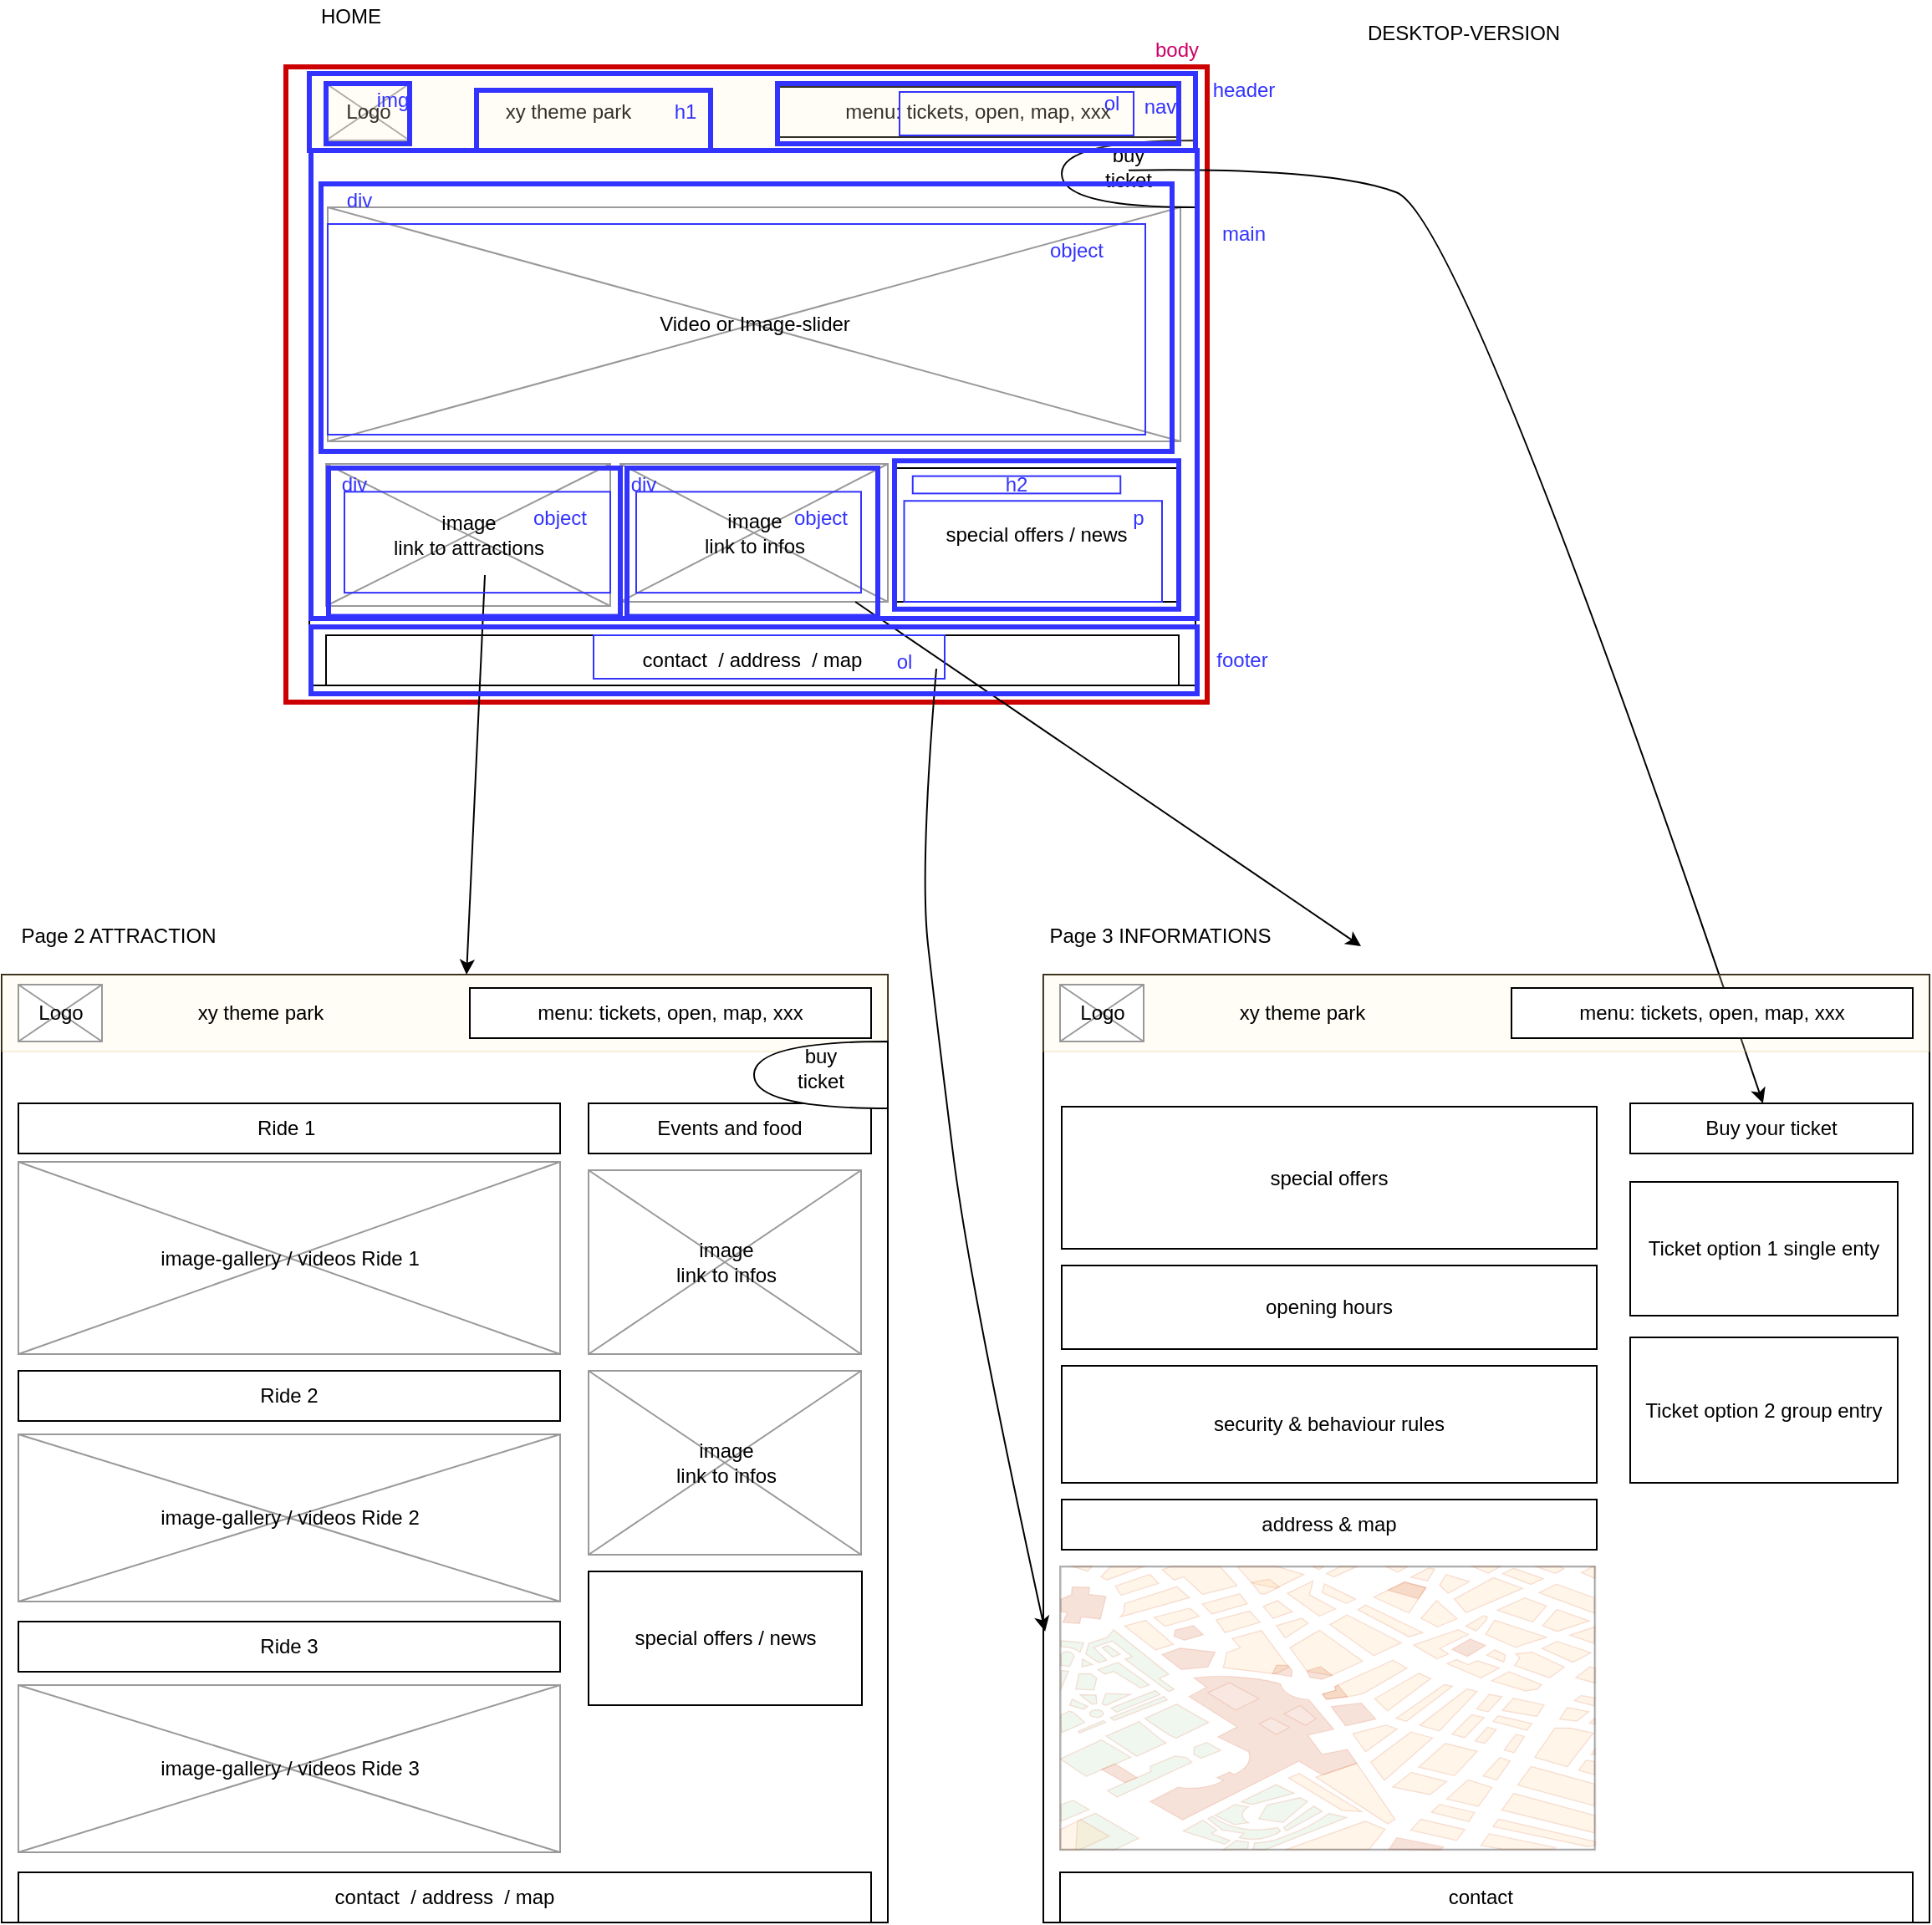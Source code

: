 <mxfile version="14.6.13" type="device"><diagram id="Tz94heCCpqs6r6Kg0a_S" name="Page-1"><mxGraphModel dx="1266" dy="749" grid="1" gridSize="10" guides="1" tooltips="1" connect="1" arrows="1" fold="1" page="1" pageScale="1" pageWidth="1654" pageHeight="1169" math="0" shadow="0"><root><mxCell id="0"/><mxCell id="1" parent="0"/><mxCell id="BLdocjzxZRWM2rZKhj_b-11" value="" style="rounded=0;whiteSpace=wrap;html=1;strokeWidth=3;fillColor=none;strokeColor=#CC0000;" parent="1" vertex="1"><mxGeometry x="186" y="40" width="551" height="380" as="geometry"/></mxCell><mxCell id="B6GSU3dyEdFZcRYnS-DD-18" value="" style="rounded=0;whiteSpace=wrap;html=1;verticalAlign=middle;" parent="1" vertex="1"><mxGeometry x="639" y="583" width="530" height="567" as="geometry"/></mxCell><mxCell id="B6GSU3dyEdFZcRYnS-DD-4" value="" style="rounded=0;whiteSpace=wrap;html=1;verticalAlign=middle;" parent="1" vertex="1"><mxGeometry x="16" y="583" width="530" height="567" as="geometry"/></mxCell><mxCell id="b5tYH_EXLa9vp5NdrSGa-59" value="" style="rounded=0;whiteSpace=wrap;html=1;labelBackgroundColor=none;opacity=20;fillColor=#fff2cc;strokeColor=#d6b656;" parent="1" vertex="1"><mxGeometry x="200" y="44" width="530" height="46" as="geometry"/></mxCell><mxCell id="b5tYH_EXLa9vp5NdrSGa-64" value="" style="rounded=0;whiteSpace=wrap;html=1;labelBackgroundColor=none;opacity=20;fillColor=#ffe6cc;strokeColor=#d79b00;" parent="1" vertex="1"><mxGeometry x="480" y="90" width="220" height="270" as="geometry"/></mxCell><mxCell id="b5tYH_EXLa9vp5NdrSGa-3" value="" style="rounded=0;whiteSpace=wrap;html=1;verticalAlign=middle;" parent="1" vertex="1"><mxGeometry x="200" y="44" width="530" height="366" as="geometry"/></mxCell><mxCell id="b5tYH_EXLa9vp5NdrSGa-8" value="HOME" style="text;html=1;strokeColor=none;fillColor=none;align=center;verticalAlign=middle;whiteSpace=wrap;rounded=0;" parent="1" vertex="1"><mxGeometry x="190" width="70" height="20" as="geometry"/></mxCell><mxCell id="b5tYH_EXLa9vp5NdrSGa-10" value="Page 2 ATTRACTION" style="text;html=1;strokeColor=none;fillColor=none;align=center;verticalAlign=middle;whiteSpace=wrap;rounded=0;" parent="1" vertex="1"><mxGeometry x="16" y="550" width="140" height="20" as="geometry"/></mxCell><mxCell id="b5tYH_EXLa9vp5NdrSGa-12" value="Video or Image-slider" style="verticalLabelPosition=middle;shadow=0;dashed=0;align=center;html=1;verticalAlign=middle;strokeWidth=1;shape=mxgraph.mockup.graphics.simpleIcon;strokeColor=#999999;fillColor=#ffffff;labelPosition=center;" parent="1" vertex="1"><mxGeometry x="211" y="124" width="510" height="140" as="geometry"/></mxCell><mxCell id="b5tYH_EXLa9vp5NdrSGa-16" value="image&lt;br&gt;link to attractions" style="verticalLabelPosition=middle;shadow=0;dashed=0;align=center;html=1;verticalAlign=middle;strokeWidth=1;shape=mxgraph.mockup.graphics.simpleIcon;strokeColor=#999999;fillColor=#ffffff;labelPosition=center;" parent="1" vertex="1"><mxGeometry x="210" y="277.5" width="170" height="85" as="geometry"/></mxCell><mxCell id="b5tYH_EXLa9vp5NdrSGa-21" value="image&lt;br&gt;link to infos" style="verticalLabelPosition=middle;shadow=0;dashed=0;align=center;html=1;verticalAlign=middle;strokeWidth=1;shape=mxgraph.mockup.graphics.simpleIcon;strokeColor=#999999;fillColor=#ffffff;labelPosition=center;" parent="1" vertex="1"><mxGeometry x="386" y="277.5" width="160" height="82.5" as="geometry"/></mxCell><mxCell id="b5tYH_EXLa9vp5NdrSGa-15" value="&lt;div&gt;Logo&lt;/div&gt;" style="verticalLabelPosition=middle;shadow=0;dashed=0;align=center;html=1;verticalAlign=middle;strokeWidth=1;shape=mxgraph.mockup.graphics.simpleIcon;strokeColor=#999999;fillColor=#ffffff;labelPosition=center;" parent="1" vertex="1"><mxGeometry x="210" y="50" width="50" height="34" as="geometry"/></mxCell><mxCell id="b5tYH_EXLa9vp5NdrSGa-29" value="" style="shape=or;whiteSpace=wrap;html=1;gradientColor=none;rotation=-180;" parent="1" vertex="1"><mxGeometry x="650" y="84" width="80" height="40" as="geometry"/></mxCell><mxCell id="b5tYH_EXLa9vp5NdrSGa-30" value="xy theme park" style="text;html=1;strokeColor=none;fillColor=none;align=center;verticalAlign=middle;whiteSpace=wrap;rounded=0;" parent="1" vertex="1"><mxGeometry x="305" y="57" width="100" height="20" as="geometry"/></mxCell><mxCell id="b5tYH_EXLa9vp5NdrSGa-32" value="special offers / news" style="rounded=0;whiteSpace=wrap;html=1;gradientColor=none;" parent="1" vertex="1"><mxGeometry x="550" y="280" width="170" height="80" as="geometry"/></mxCell><mxCell id="b5tYH_EXLa9vp5NdrSGa-33" value="contact &amp;nbsp;/ address &amp;nbsp;/ map" style="rounded=0;whiteSpace=wrap;html=1;gradientColor=none;" parent="1" vertex="1"><mxGeometry x="210" y="380" width="510" height="30" as="geometry"/></mxCell><mxCell id="b5tYH_EXLa9vp5NdrSGa-38" value="image-gallery / videos Ride 1" style="verticalLabelPosition=middle;shadow=0;dashed=0;align=center;html=1;verticalAlign=middle;strokeWidth=1;shape=mxgraph.mockup.graphics.simpleIcon;strokeColor=#999999;fillColor=#ffffff;labelPosition=center;" parent="1" vertex="1"><mxGeometry x="26" y="695" width="324" height="115" as="geometry"/></mxCell><mxCell id="b5tYH_EXLa9vp5NdrSGa-45" value="Ride 1&amp;nbsp;" style="rounded=0;whiteSpace=wrap;html=1;gradientColor=none;" parent="1" vertex="1"><mxGeometry x="26" y="660" width="324" height="30" as="geometry"/></mxCell><mxCell id="b5tYH_EXLa9vp5NdrSGa-57" value="special offers" style="rounded=0;whiteSpace=wrap;html=1;gradientColor=none;" parent="1" vertex="1"><mxGeometry x="650" y="662" width="320" height="85" as="geometry"/></mxCell><mxCell id="b5tYH_EXLa9vp5NdrSGa-72" value="buy ticket" style="text;html=1;strokeColor=none;fillColor=none;align=center;verticalAlign=middle;whiteSpace=wrap;rounded=0;labelBackgroundColor=none;opacity=20;" parent="1" vertex="1"><mxGeometry x="670" y="90" width="40" height="20" as="geometry"/></mxCell><mxCell id="b5tYH_EXLa9vp5NdrSGa-75" value="image-gallery / videos Ride 2" style="verticalLabelPosition=middle;shadow=0;dashed=0;align=center;html=1;verticalAlign=middle;strokeWidth=1;shape=mxgraph.mockup.graphics.simpleIcon;strokeColor=#999999;fillColor=#ffffff;labelPosition=center;" parent="1" vertex="1"><mxGeometry x="26" y="858" width="324" height="100" as="geometry"/></mxCell><mxCell id="b5tYH_EXLa9vp5NdrSGa-76" value="Ride 2" style="rounded=0;whiteSpace=wrap;html=1;gradientColor=none;" parent="1" vertex="1"><mxGeometry x="26" y="820" width="324" height="30" as="geometry"/></mxCell><mxCell id="b5tYH_EXLa9vp5NdrSGa-77" value="image&lt;br&gt;link to infos" style="verticalLabelPosition=middle;shadow=0;dashed=0;align=center;html=1;verticalAlign=middle;strokeWidth=1;shape=mxgraph.mockup.graphics.simpleIcon;strokeColor=#999999;fillColor=#ffffff;labelPosition=center;" parent="1" vertex="1"><mxGeometry x="367" y="700" width="163" height="110" as="geometry"/></mxCell><mxCell id="b5tYH_EXLa9vp5NdrSGa-78" value="Events and food" style="rounded=0;whiteSpace=wrap;html=1;gradientColor=none;" parent="1" vertex="1"><mxGeometry x="367" y="660" width="169" height="30" as="geometry"/></mxCell><mxCell id="ioKyxTYpM8XxDTt9hKgP-1" value="" style="curved=1;endArrow=classic;html=1;strokeWidth=1;" parent="1" target="B6GSU3dyEdFZcRYnS-DD-25" edge="1"><mxGeometry width="50" height="50" relative="1" as="geometry"><mxPoint x="690" y="101.818" as="sourcePoint"/><mxPoint x="960" y="400" as="targetPoint"/><Array as="points"><mxPoint x="810" y="100"/><mxPoint x="890" y="130"/></Array></mxGeometry></mxCell><mxCell id="ioKyxTYpM8XxDTt9hKgP-4" value="" style="verticalLabelPosition=bottom;shadow=0;dashed=0;align=center;html=1;verticalAlign=top;strokeWidth=1;shape=mxgraph.mockup.misc.map;labelBackgroundColor=none;gradientColor=none;opacity=20;" parent="1" vertex="1"><mxGeometry x="649" y="937" width="321" height="170" as="geometry"/></mxCell><mxCell id="ioKyxTYpM8XxDTt9hKgP-6" value="" style="curved=1;endArrow=classic;html=1;strokeWidth=1;entryX=0.002;entryY=0.693;entryDx=0;entryDy=0;entryPerimeter=0;" parent="1" target="B6GSU3dyEdFZcRYnS-DD-18" edge="1"><mxGeometry width="50" height="50" relative="1" as="geometry"><mxPoint x="575" y="400" as="sourcePoint"/><mxPoint x="615" y="800" as="targetPoint"/><Array as="points"><mxPoint x="565" y="520"/><mxPoint x="575" y="610"/><mxPoint x="595" y="770"/></Array></mxGeometry></mxCell><mxCell id="ioKyxTYpM8XxDTt9hKgP-9" value="address &amp;amp; map" style="rounded=0;whiteSpace=wrap;html=1;gradientColor=none;" parent="1" vertex="1"><mxGeometry x="650" y="897" width="320" height="30" as="geometry"/></mxCell><mxCell id="ioKyxTYpM8XxDTt9hKgP-10" value="opening hours" style="rounded=0;whiteSpace=wrap;html=1;gradientColor=none;" parent="1" vertex="1"><mxGeometry x="650" y="757" width="320" height="50" as="geometry"/></mxCell><mxCell id="ioKyxTYpM8XxDTt9hKgP-11" value="Ticket option 1 single enty" style="rounded=0;whiteSpace=wrap;html=1;gradientColor=none;" parent="1" vertex="1"><mxGeometry x="990" y="707" width="160" height="80" as="geometry"/></mxCell><mxCell id="ioKyxTYpM8XxDTt9hKgP-12" value="Ticket option 2 group entry" style="rounded=0;whiteSpace=wrap;html=1;gradientColor=none;" parent="1" vertex="1"><mxGeometry x="990" y="800" width="160" height="87" as="geometry"/></mxCell><mxCell id="ioKyxTYpM8XxDTt9hKgP-13" value="security &amp;amp; behaviour rules" style="rounded=0;whiteSpace=wrap;html=1;gradientColor=none;" parent="1" vertex="1"><mxGeometry x="650" y="817" width="320" height="70" as="geometry"/></mxCell><mxCell id="B6GSU3dyEdFZcRYnS-DD-1" value="menu: tickets, open, map, xxx" style="rounded=0;whiteSpace=wrap;html=1;gradientColor=none;" parent="1" vertex="1"><mxGeometry x="480" y="52" width="240" height="30" as="geometry"/></mxCell><mxCell id="B6GSU3dyEdFZcRYnS-DD-2" value="" style="rounded=0;whiteSpace=wrap;html=1;labelBackgroundColor=none;opacity=20;fillColor=#fff2cc;strokeColor=#d6b656;" parent="1" vertex="1"><mxGeometry x="16" y="583" width="530" height="46" as="geometry"/></mxCell><mxCell id="B6GSU3dyEdFZcRYnS-DD-8" value="&lt;div&gt;Logo&lt;/div&gt;" style="verticalLabelPosition=middle;shadow=0;dashed=0;align=center;html=1;verticalAlign=middle;strokeWidth=1;shape=mxgraph.mockup.graphics.simpleIcon;strokeColor=#999999;fillColor=#ffffff;labelPosition=center;" parent="1" vertex="1"><mxGeometry x="26" y="589" width="50" height="34" as="geometry"/></mxCell><mxCell id="B6GSU3dyEdFZcRYnS-DD-9" value="" style="shape=or;whiteSpace=wrap;html=1;gradientColor=none;rotation=-180;" parent="1" vertex="1"><mxGeometry x="466" y="623" width="80" height="40" as="geometry"/></mxCell><mxCell id="B6GSU3dyEdFZcRYnS-DD-10" value="xy theme park" style="text;html=1;strokeColor=none;fillColor=none;align=center;verticalAlign=middle;whiteSpace=wrap;rounded=0;" parent="1" vertex="1"><mxGeometry x="121" y="596" width="100" height="20" as="geometry"/></mxCell><mxCell id="B6GSU3dyEdFZcRYnS-DD-11" value="special offers / news" style="rounded=0;whiteSpace=wrap;html=1;gradientColor=none;" parent="1" vertex="1"><mxGeometry x="367" y="940" width="163.5" height="80" as="geometry"/></mxCell><mxCell id="B6GSU3dyEdFZcRYnS-DD-12" value="contact &amp;nbsp;/ address &amp;nbsp;/ map" style="rounded=0;whiteSpace=wrap;html=1;gradientColor=none;" parent="1" vertex="1"><mxGeometry x="26" y="1120" width="510" height="30" as="geometry"/></mxCell><mxCell id="B6GSU3dyEdFZcRYnS-DD-13" value="buy ticket" style="text;html=1;strokeColor=none;fillColor=none;align=center;verticalAlign=middle;whiteSpace=wrap;rounded=0;labelBackgroundColor=none;opacity=20;" parent="1" vertex="1"><mxGeometry x="486" y="629" width="40" height="20" as="geometry"/></mxCell><mxCell id="B6GSU3dyEdFZcRYnS-DD-14" value="menu: tickets, open, map, xxx" style="rounded=0;whiteSpace=wrap;html=1;gradientColor=none;" parent="1" vertex="1"><mxGeometry x="296" y="591" width="240" height="30" as="geometry"/></mxCell><mxCell id="B6GSU3dyEdFZcRYnS-DD-15" value="image&lt;br&gt;link to infos" style="verticalLabelPosition=middle;shadow=0;dashed=0;align=center;html=1;verticalAlign=middle;strokeWidth=1;shape=mxgraph.mockup.graphics.simpleIcon;strokeColor=#999999;fillColor=#ffffff;labelPosition=center;" parent="1" vertex="1"><mxGeometry x="367" y="820" width="163" height="110" as="geometry"/></mxCell><mxCell id="B6GSU3dyEdFZcRYnS-DD-16" value="image-gallery / videos Ride 3" style="verticalLabelPosition=middle;shadow=0;dashed=0;align=center;html=1;verticalAlign=middle;strokeWidth=1;shape=mxgraph.mockup.graphics.simpleIcon;strokeColor=#999999;fillColor=#ffffff;labelPosition=center;" parent="1" vertex="1"><mxGeometry x="26" y="1008" width="324" height="100" as="geometry"/></mxCell><mxCell id="B6GSU3dyEdFZcRYnS-DD-17" value="Ride 3" style="rounded=0;whiteSpace=wrap;html=1;gradientColor=none;" parent="1" vertex="1"><mxGeometry x="26" y="970" width="324" height="30" as="geometry"/></mxCell><mxCell id="B6GSU3dyEdFZcRYnS-DD-19" value="Page 3 INFORMATIONS" style="text;html=1;strokeColor=none;fillColor=none;align=center;verticalAlign=middle;whiteSpace=wrap;rounded=0;" parent="1" vertex="1"><mxGeometry x="639" y="550" width="140" height="20" as="geometry"/></mxCell><mxCell id="B6GSU3dyEdFZcRYnS-DD-25" value="Buy your ticket" style="rounded=0;whiteSpace=wrap;html=1;gradientColor=none;" parent="1" vertex="1"><mxGeometry x="990" y="660" width="169" height="30" as="geometry"/></mxCell><mxCell id="B6GSU3dyEdFZcRYnS-DD-26" value="" style="rounded=0;whiteSpace=wrap;html=1;labelBackgroundColor=none;opacity=20;fillColor=#fff2cc;strokeColor=#d6b656;" parent="1" vertex="1"><mxGeometry x="639" y="583" width="530" height="46" as="geometry"/></mxCell><mxCell id="B6GSU3dyEdFZcRYnS-DD-27" value="&lt;div&gt;Logo&lt;/div&gt;" style="verticalLabelPosition=middle;shadow=0;dashed=0;align=center;html=1;verticalAlign=middle;strokeWidth=1;shape=mxgraph.mockup.graphics.simpleIcon;strokeColor=#999999;fillColor=#ffffff;labelPosition=center;" parent="1" vertex="1"><mxGeometry x="649" y="589" width="50" height="34" as="geometry"/></mxCell><mxCell id="B6GSU3dyEdFZcRYnS-DD-29" value="xy theme park" style="text;html=1;strokeColor=none;fillColor=none;align=center;verticalAlign=middle;whiteSpace=wrap;rounded=0;" parent="1" vertex="1"><mxGeometry x="744" y="596" width="100" height="20" as="geometry"/></mxCell><mxCell id="B6GSU3dyEdFZcRYnS-DD-31" value="contact &amp;nbsp;" style="rounded=0;whiteSpace=wrap;html=1;gradientColor=none;" parent="1" vertex="1"><mxGeometry x="649" y="1120" width="510" height="30" as="geometry"/></mxCell><mxCell id="B6GSU3dyEdFZcRYnS-DD-33" value="menu: tickets, open, map, xxx" style="rounded=0;whiteSpace=wrap;html=1;gradientColor=none;" parent="1" vertex="1"><mxGeometry x="919" y="591" width="240" height="30" as="geometry"/></mxCell><mxCell id="B6GSU3dyEdFZcRYnS-DD-38" value="" style="endArrow=classic;html=1;" parent="1" source="b5tYH_EXLa9vp5NdrSGa-21" edge="1"><mxGeometry width="50" height="50" relative="1" as="geometry"><mxPoint x="779" y="616" as="sourcePoint"/><mxPoint x="829" y="566" as="targetPoint"/></mxGeometry></mxCell><mxCell id="B6GSU3dyEdFZcRYnS-DD-39" value="" style="endArrow=classic;html=1;" parent="1" target="B6GSU3dyEdFZcRYnS-DD-4" edge="1"><mxGeometry width="50" height="50" relative="1" as="geometry"><mxPoint x="305.001" y="344" as="sourcePoint"/><mxPoint x="607.44" y="550" as="targetPoint"/></mxGeometry></mxCell><mxCell id="B6GSU3dyEdFZcRYnS-DD-40" value="" style="rounded=0;whiteSpace=wrap;html=1;labelBackgroundColor=none;opacity=20;fillColor=#fff2cc;strokeColor=#d6b656;" parent="1" vertex="1"><mxGeometry x="200" y="44" width="530" height="46" as="geometry"/></mxCell><mxCell id="S_RjLTmrqJL1zFAtZogc-2" value="DESKTOP-VERSION" style="text;html=1;align=center;verticalAlign=middle;resizable=0;points=[];autosize=1;strokeColor=none;" parent="1" vertex="1"><mxGeometry x="825" y="10" width="130" height="20" as="geometry"/></mxCell><mxCell id="BLdocjzxZRWM2rZKhj_b-1" value="" style="rounded=0;whiteSpace=wrap;html=1;strokeColor=#3333FF;strokeWidth=3;fillColor=none;" parent="1" vertex="1"><mxGeometry x="200" y="44" width="530" height="46" as="geometry"/></mxCell><mxCell id="BLdocjzxZRWM2rZKhj_b-2" value="&lt;font color=&quot;#3333ff&quot;&gt;header&lt;/font&gt;" style="text;html=1;strokeColor=none;fillColor=none;align=center;verticalAlign=middle;whiteSpace=wrap;rounded=0;" parent="1" vertex="1"><mxGeometry x="739" y="44" width="40" height="20" as="geometry"/></mxCell><mxCell id="BLdocjzxZRWM2rZKhj_b-3" value="" style="rounded=0;whiteSpace=wrap;html=1;strokeColor=#3333FF;strokeWidth=3;fillColor=none;" parent="1" vertex="1"><mxGeometry x="300" y="54" width="140" height="36" as="geometry"/></mxCell><mxCell id="BLdocjzxZRWM2rZKhj_b-4" value="&lt;font color=&quot;#3333ff&quot;&gt;h1&lt;br&gt;&lt;/font&gt;" style="text;html=1;strokeColor=none;fillColor=none;align=center;verticalAlign=middle;whiteSpace=wrap;rounded=0;" parent="1" vertex="1"><mxGeometry x="405" y="57" width="40" height="20" as="geometry"/></mxCell><mxCell id="BLdocjzxZRWM2rZKhj_b-5" value="" style="rounded=0;whiteSpace=wrap;html=1;strokeColor=#3333FF;strokeWidth=3;fillColor=none;" parent="1" vertex="1"><mxGeometry x="480" y="50" width="240" height="36" as="geometry"/></mxCell><mxCell id="BLdocjzxZRWM2rZKhj_b-6" value="&lt;font color=&quot;#3333ff&quot;&gt;nav&lt;br&gt;&lt;/font&gt;" style="text;html=1;strokeColor=none;fillColor=none;align=center;verticalAlign=middle;whiteSpace=wrap;rounded=0;" parent="1" vertex="1"><mxGeometry x="689" y="54" width="40" height="20" as="geometry"/></mxCell><mxCell id="BLdocjzxZRWM2rZKhj_b-7" value="" style="rounded=0;whiteSpace=wrap;html=1;strokeColor=#3333FF;strokeWidth=3;fillColor=none;" parent="1" vertex="1"><mxGeometry x="201" y="90" width="530" height="280" as="geometry"/></mxCell><mxCell id="BLdocjzxZRWM2rZKhj_b-8" value="&lt;font color=&quot;#3333ff&quot;&gt;main&lt;/font&gt;" style="text;html=1;strokeColor=none;fillColor=none;align=center;verticalAlign=middle;whiteSpace=wrap;rounded=0;" parent="1" vertex="1"><mxGeometry x="739" y="130" width="40" height="20" as="geometry"/></mxCell><mxCell id="BLdocjzxZRWM2rZKhj_b-9" value="" style="rounded=0;whiteSpace=wrap;html=1;strokeColor=#3333FF;strokeWidth=3;fillColor=none;" parent="1" vertex="1"><mxGeometry x="201" y="375" width="530" height="40" as="geometry"/></mxCell><mxCell id="BLdocjzxZRWM2rZKhj_b-10" value="&lt;font color=&quot;#3333ff&quot;&gt;footer&lt;/font&gt;" style="text;html=1;strokeColor=none;fillColor=none;align=center;verticalAlign=middle;whiteSpace=wrap;rounded=0;" parent="1" vertex="1"><mxGeometry x="738" y="385" width="40" height="20" as="geometry"/></mxCell><mxCell id="BLdocjzxZRWM2rZKhj_b-12" value="&lt;font color=&quot;#cc0066&quot;&gt;body&lt;/font&gt;" style="text;html=1;strokeColor=none;fillColor=none;align=center;verticalAlign=middle;whiteSpace=wrap;rounded=0;" parent="1" vertex="1"><mxGeometry x="699" y="20" width="40" height="20" as="geometry"/></mxCell><mxCell id="BLdocjzxZRWM2rZKhj_b-13" value="&lt;font color=&quot;#3333ff&quot;&gt;img&lt;/font&gt;" style="text;html=1;strokeColor=none;fillColor=none;align=center;verticalAlign=middle;whiteSpace=wrap;rounded=0;" parent="1" vertex="1"><mxGeometry x="230" y="50" width="40" height="20" as="geometry"/></mxCell><mxCell id="BLdocjzxZRWM2rZKhj_b-14" value="" style="rounded=0;whiteSpace=wrap;html=1;strokeColor=#3333FF;strokeWidth=3;fillColor=none;" parent="1" vertex="1"><mxGeometry x="210" y="50" width="50" height="36" as="geometry"/></mxCell><mxCell id="BLdocjzxZRWM2rZKhj_b-15" value="" style="rounded=0;whiteSpace=wrap;html=1;strokeColor=#3333FF;strokeWidth=3;fillColor=none;" parent="1" vertex="1"><mxGeometry x="207" y="110" width="509" height="160" as="geometry"/></mxCell><mxCell id="BLdocjzxZRWM2rZKhj_b-16" value="&lt;font color=&quot;#3333ff&quot;&gt;object&lt;/font&gt;" style="text;html=1;strokeColor=none;fillColor=none;align=center;verticalAlign=middle;whiteSpace=wrap;rounded=0;" parent="1" vertex="1"><mxGeometry x="639" y="140" width="40" height="20" as="geometry"/></mxCell><mxCell id="BLdocjzxZRWM2rZKhj_b-17" value="" style="rounded=0;whiteSpace=wrap;html=1;strokeColor=#3333FF;strokeWidth=1;fillColor=none;" parent="1" vertex="1"><mxGeometry x="553" y="55" width="140" height="26" as="geometry"/></mxCell><mxCell id="BLdocjzxZRWM2rZKhj_b-18" value="&lt;font color=&quot;#3333ff&quot;&gt;ol&lt;br&gt;&lt;/font&gt;" style="text;html=1;strokeColor=none;fillColor=none;align=center;verticalAlign=middle;whiteSpace=wrap;rounded=0;" parent="1" vertex="1"><mxGeometry x="660" y="52" width="40" height="20" as="geometry"/></mxCell><mxCell id="BLdocjzxZRWM2rZKhj_b-19" value="" style="rounded=0;whiteSpace=wrap;html=1;strokeColor=#3333FF;strokeWidth=1;fillColor=none;" parent="1" vertex="1"><mxGeometry x="370" y="380" width="210" height="26" as="geometry"/></mxCell><mxCell id="BLdocjzxZRWM2rZKhj_b-20" value="&lt;font color=&quot;#3333ff&quot;&gt;ol&lt;br&gt;&lt;/font&gt;" style="text;html=1;strokeColor=none;fillColor=none;align=center;verticalAlign=middle;whiteSpace=wrap;rounded=0;" parent="1" vertex="1"><mxGeometry x="536" y="386" width="40" height="20" as="geometry"/></mxCell><mxCell id="BLdocjzxZRWM2rZKhj_b-21" value="" style="rounded=0;whiteSpace=wrap;html=1;strokeColor=#3333FF;strokeWidth=1;fillColor=none;" parent="1" vertex="1"><mxGeometry x="211" y="134" width="489" height="126" as="geometry"/></mxCell><mxCell id="BLdocjzxZRWM2rZKhj_b-22" value="&lt;font color=&quot;#3333ff&quot;&gt;div&lt;/font&gt;" style="text;html=1;strokeColor=none;fillColor=none;align=center;verticalAlign=middle;whiteSpace=wrap;rounded=0;" parent="1" vertex="1"><mxGeometry x="210" y="110" width="40" height="20" as="geometry"/></mxCell><mxCell id="BLdocjzxZRWM2rZKhj_b-23" value="" style="rounded=0;whiteSpace=wrap;html=1;strokeColor=#3333FF;strokeWidth=3;fillColor=none;" parent="1" vertex="1"><mxGeometry x="211.5" y="280" width="174.5" height="88.75" as="geometry"/></mxCell><mxCell id="BLdocjzxZRWM2rZKhj_b-24" value="" style="rounded=0;whiteSpace=wrap;html=1;strokeColor=#3333FF;strokeWidth=3;fillColor=none;" parent="1" vertex="1"><mxGeometry x="390" y="280" width="150" height="88.75" as="geometry"/></mxCell><mxCell id="BLdocjzxZRWM2rZKhj_b-25" value="" style="rounded=0;whiteSpace=wrap;html=1;strokeColor=#3333FF;strokeWidth=3;fillColor=none;" parent="1" vertex="1"><mxGeometry x="550" y="275.63" width="170" height="88.75" as="geometry"/></mxCell><mxCell id="BLdocjzxZRWM2rZKhj_b-26" value="&lt;font color=&quot;#3333ff&quot;&gt;div&lt;/font&gt;" style="text;html=1;strokeColor=none;fillColor=none;align=center;verticalAlign=middle;whiteSpace=wrap;rounded=0;" parent="1" vertex="1"><mxGeometry x="207" y="280" width="40" height="20" as="geometry"/></mxCell><mxCell id="BLdocjzxZRWM2rZKhj_b-27" value="&lt;font color=&quot;#3333ff&quot;&gt;div&lt;/font&gt;" style="text;html=1;strokeColor=none;fillColor=none;align=center;verticalAlign=middle;whiteSpace=wrap;rounded=0;" parent="1" vertex="1"><mxGeometry x="380" y="280" width="40" height="20" as="geometry"/></mxCell><mxCell id="BLdocjzxZRWM2rZKhj_b-28" value="&lt;font color=&quot;#3333ff&quot;&gt;object&lt;/font&gt;" style="text;html=1;strokeColor=none;fillColor=none;align=center;verticalAlign=middle;whiteSpace=wrap;rounded=0;" parent="1" vertex="1"><mxGeometry x="330" y="300" width="40" height="20" as="geometry"/></mxCell><mxCell id="BLdocjzxZRWM2rZKhj_b-29" value="" style="rounded=0;whiteSpace=wrap;html=1;strokeColor=#3333FF;strokeWidth=1;fillColor=none;" parent="1" vertex="1"><mxGeometry x="221" y="294.18" width="159" height="60.38" as="geometry"/></mxCell><mxCell id="BLdocjzxZRWM2rZKhj_b-30" value="" style="rounded=0;whiteSpace=wrap;html=1;strokeColor=#3333FF;strokeWidth=1;fillColor=none;" parent="1" vertex="1"><mxGeometry x="395.5" y="294.18" width="134.5" height="60.38" as="geometry"/></mxCell><mxCell id="BLdocjzxZRWM2rZKhj_b-31" value="&lt;font color=&quot;#3333ff&quot;&gt;object&lt;/font&gt;" style="text;html=1;strokeColor=none;fillColor=none;align=center;verticalAlign=middle;whiteSpace=wrap;rounded=0;" parent="1" vertex="1"><mxGeometry x="486" y="300" width="40" height="20" as="geometry"/></mxCell><mxCell id="BLdocjzxZRWM2rZKhj_b-32" value="" style="rounded=0;whiteSpace=wrap;html=1;strokeColor=#3333FF;strokeWidth=1;fillColor=none;" parent="1" vertex="1"><mxGeometry x="555.75" y="299.62" width="154.25" height="60.38" as="geometry"/></mxCell><mxCell id="BLdocjzxZRWM2rZKhj_b-33" value="&lt;font color=&quot;#3333ff&quot;&gt;p&lt;/font&gt;" style="text;html=1;strokeColor=none;fillColor=none;align=center;verticalAlign=middle;whiteSpace=wrap;rounded=0;" parent="1" vertex="1"><mxGeometry x="676" y="299.62" width="40" height="20" as="geometry"/></mxCell><mxCell id="BLdocjzxZRWM2rZKhj_b-34" value="&lt;font color=&quot;#3333ff&quot;&gt;h2&lt;/font&gt;" style="rounded=0;whiteSpace=wrap;html=1;strokeColor=#3333FF;strokeWidth=1;fillColor=none;" parent="1" vertex="1"><mxGeometry x="560.88" y="284.81" width="124.25" height="10.38" as="geometry"/></mxCell></root></mxGraphModel></diagram></mxfile>